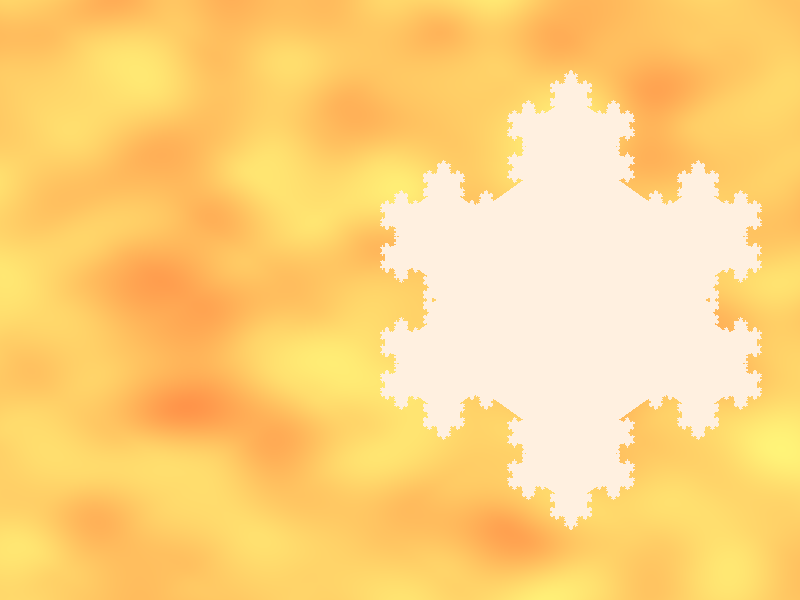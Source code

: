 global_settings {
    charset            ascii
    adc_bailout        1/255
    ambient_light      <1.0, 1.0, 1.0>
    assumed_gamma      1.3
    hf_gray_16         off
    irid_wavelength    <0.25,0.18,0.14>
    max_trace_level    5
    max_intersections  64
    number_of_waves    10
    noise_generator    2

    radiosity {
        adc_bailout      0.01
        always_sample    on
        brightness       1.0
        count            35  // (max = 1600)
        error_bound      1.8
        gray_threshold   0.0
        low_error_factor 0.5
        max_sample       30
        minimum_reuse    0.015
        nearest_count    5  // (max = 20)
        normal           off
        pretrace_start   0.08
        pretrace_end     0.04
        recursion_limit  3
     }
}

#declare LLength=1.5;
#declare LPath=
spline {
	cubic_spline
	-1, <150, 100, 0>
	0, <100 , 100 , 0>
	0.5, <50 , 100 , 0 >
	1, <100 , 100 , -50 >
	1.5, <100,100,-100>
	2, <100,100,-150>
}

#declare zoom=0.15;
camera {
    orthographic
    location  <0.0, 0.0 ,-10.0>
    direction z 
    right image_width/image_height*x/zoom
    up y/zoom
	look_at 0
    sky <0.0, 1.0, 0.0>
	translate -1.9*x
    rotate 45*x
    rotate 45*y
}

light_source {
    LPath(clock*LLength), rgb 1 
}

// create a block
#macro Block(level,centre,sz)
		box {centre+<+sz,+sz,+sz>,centre+<-sz,-sz,-sz>}
	#if (level>0)
		#local level2=level-1;
		#local sz2=sz/3;
		Block (level2,centre+<+sz,+sz,+sz>,sz2)
		Block (level2,centre+<+sz,+sz,-sz>,sz2)
		Block (level2,centre+<+sz,-sz,+sz>,sz2)
		Block (level2,centre+<+sz,-sz,-sz>,sz2)
		Block (level2,centre+<-sz,+sz,+sz>,sz2)
		Block (level2,centre+<-sz,+sz,-sz>,sz2)
		Block (level2,centre+<-sz,-sz,+sz>,sz2)
		Block (level2,centre+<-sz,-sz,-sz>,sz2)
	#end
#end

union {
	Block(6,<0,0,0>,1)
	pigment { color rgb <1,0.9,0.8> }
}

plane {
	y, -1.500
	pigment {bumps
		color_map {
			[0.0 rgb <1,0.3,0.1>]
			[0.99 rgb <1,1,0.3>]
		}
	}
}

